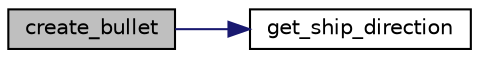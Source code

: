 digraph "create_bullet"
{
 // LATEX_PDF_SIZE
  edge [fontname="Helvetica",fontsize="10",labelfontname="Helvetica",labelfontsize="10"];
  node [fontname="Helvetica",fontsize="10",shape=record];
  rankdir="LR";
  Node1 [label="create_bullet",height=0.2,width=0.4,color="black", fillcolor="grey75", style="filled", fontcolor="black",tooltip="Creates a bullet."];
  Node1 -> Node2 [color="midnightblue",fontsize="10",style="solid",fontname="Helvetica"];
  Node2 [label="get_ship_direction",height=0.2,width=0.4,color="black", fillcolor="white", style="filled",URL="$bullet_8c.html#a9ecc7ce02f7739f91450cc4104f0505c",tooltip="Gets the direction of the space ship."];
}
